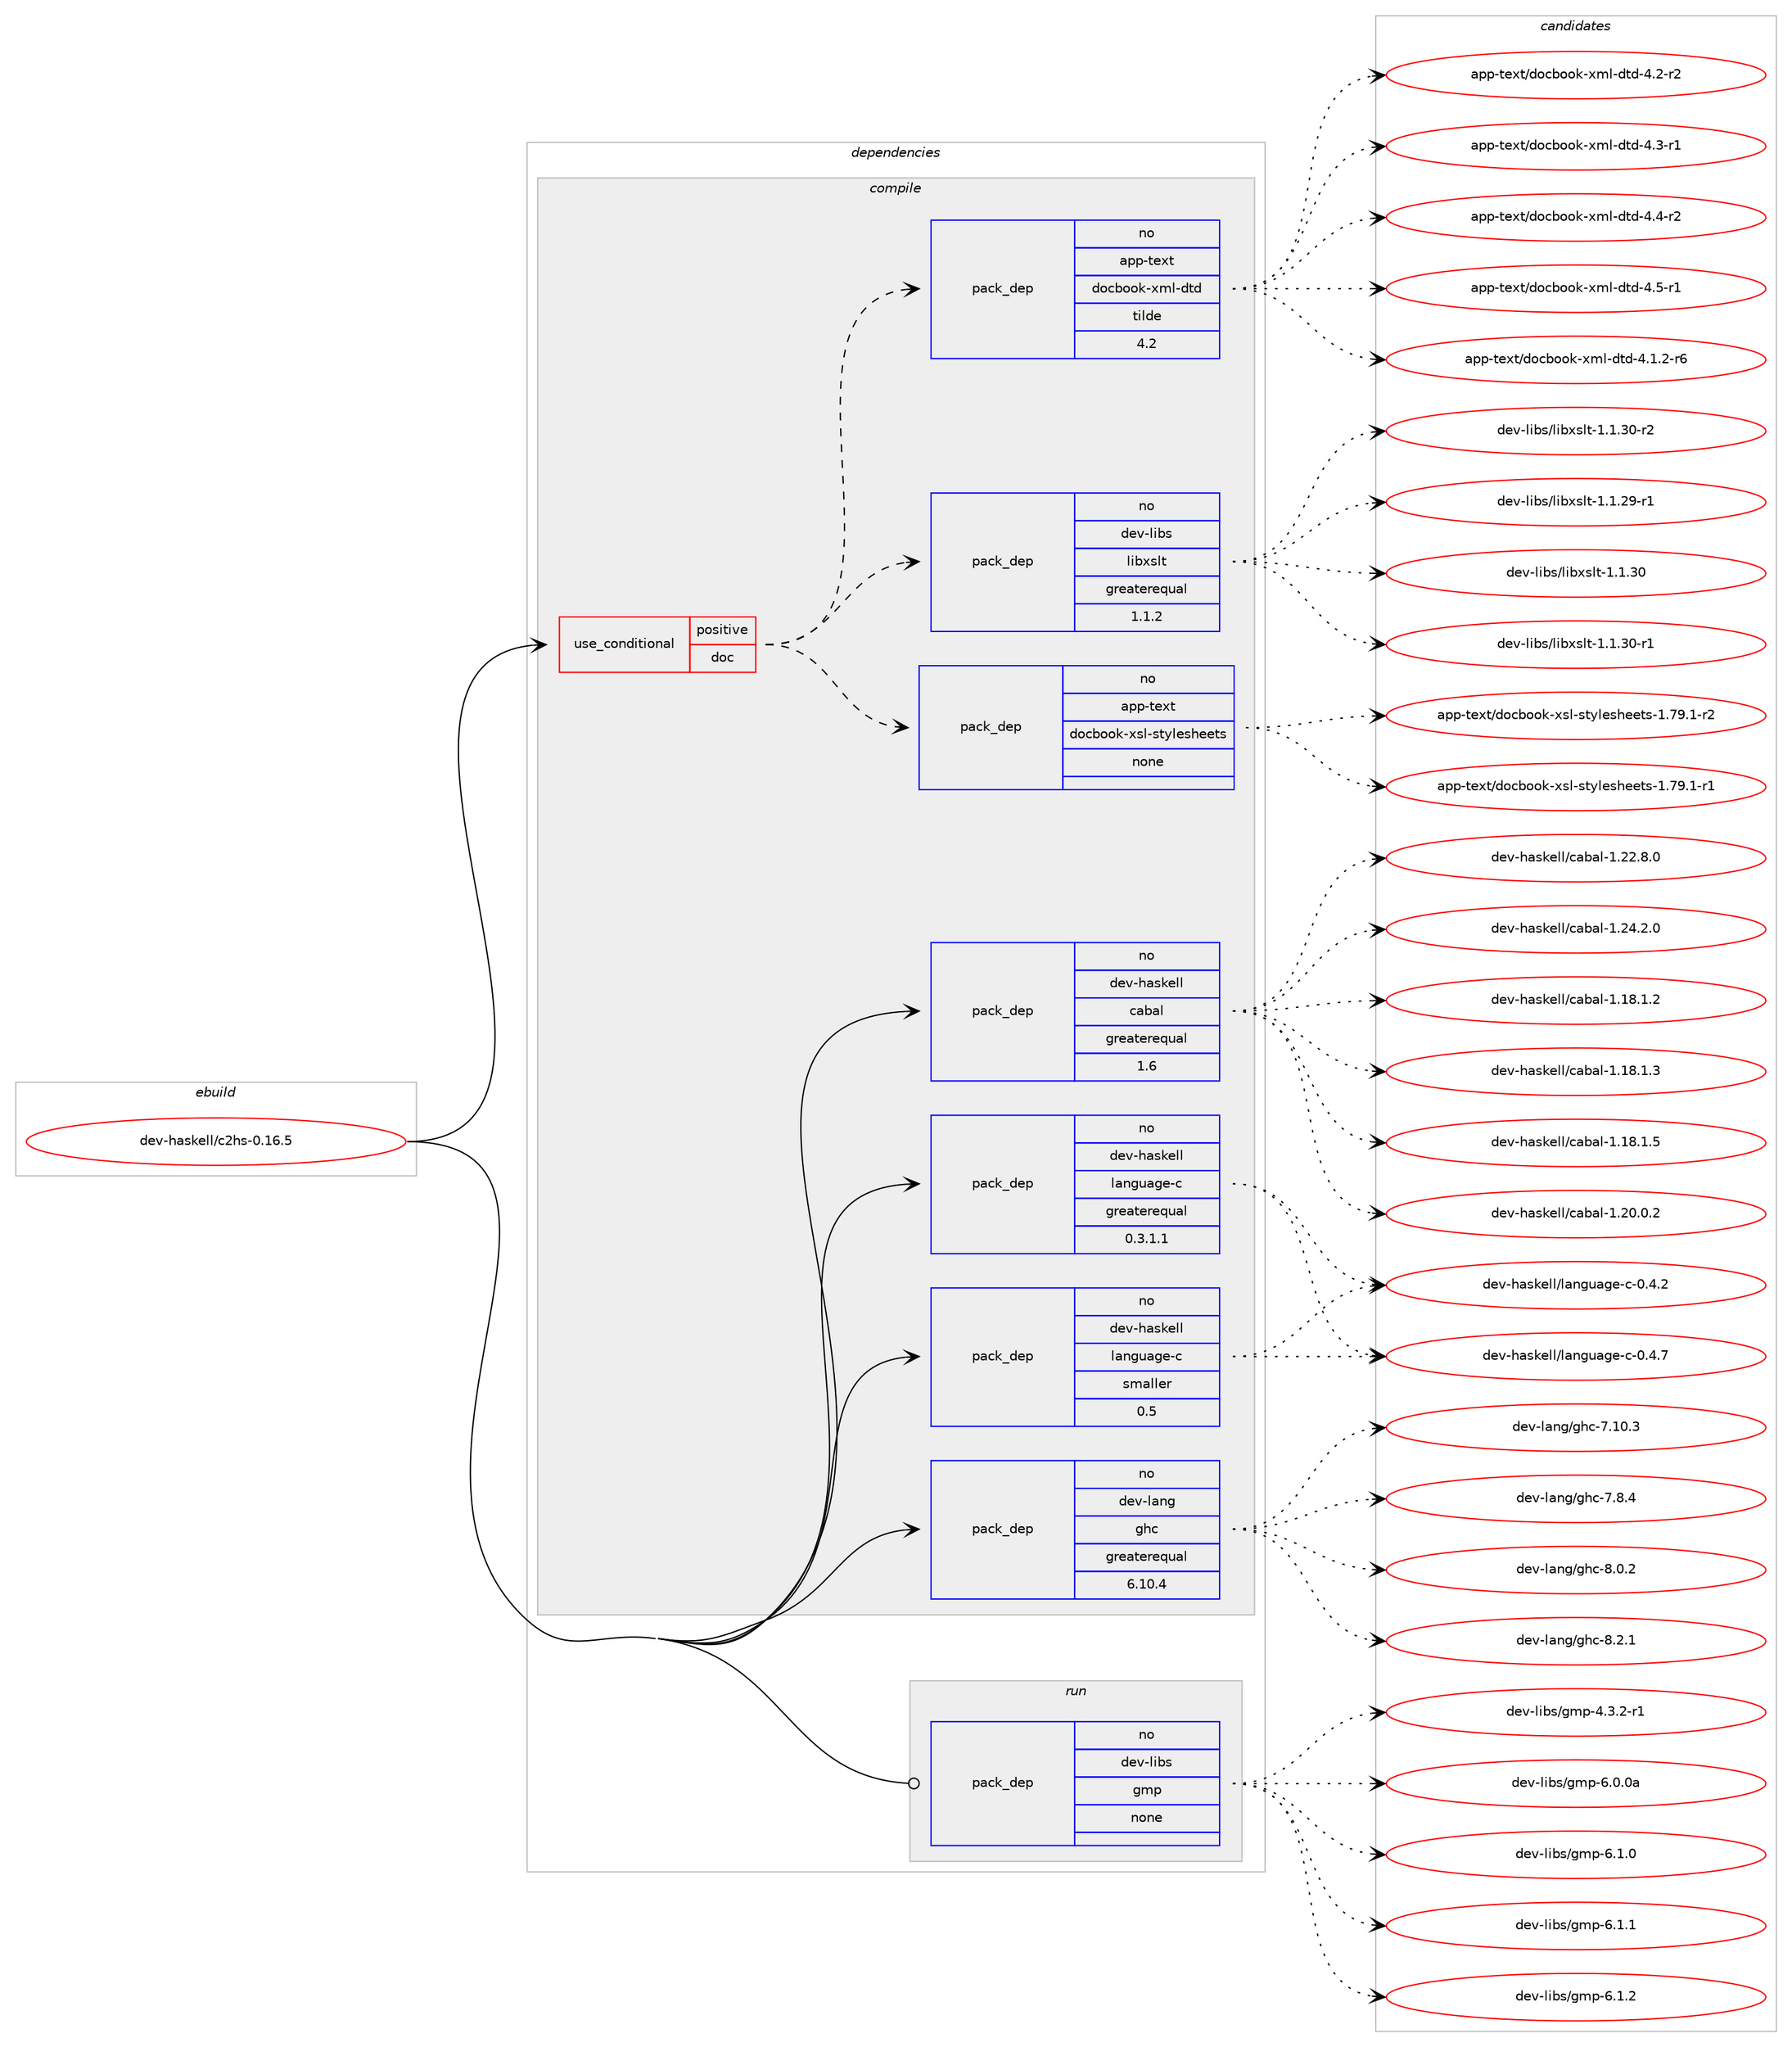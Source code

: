 digraph prolog {

# *************
# Graph options
# *************

newrank=true;
concentrate=true;
compound=true;
graph [rankdir=LR,fontname=Helvetica,fontsize=10,ranksep=1.5];#, ranksep=2.5, nodesep=0.2];
edge  [arrowhead=vee];
node  [fontname=Helvetica,fontsize=10];

# **********
# The ebuild
# **********

subgraph cluster_leftcol {
color=gray;
rank=same;
label=<<i>ebuild</i>>;
id [label="dev-haskell/c2hs-0.16.5", color=red, width=4, href="../dev-haskell/c2hs-0.16.5.svg"];
}

# ****************
# The dependencies
# ****************

subgraph cluster_midcol {
color=gray;
label=<<i>dependencies</i>>;
subgraph cluster_compile {
fillcolor="#eeeeee";
style=filled;
label=<<i>compile</i>>;
subgraph cond18172 {
dependency75992 [label=<<TABLE BORDER="0" CELLBORDER="1" CELLSPACING="0" CELLPADDING="4"><TR><TD ROWSPAN="3" CELLPADDING="10">use_conditional</TD></TR><TR><TD>positive</TD></TR><TR><TD>doc</TD></TR></TABLE>>, shape=none, color=red];
subgraph pack56053 {
dependency75993 [label=<<TABLE BORDER="0" CELLBORDER="1" CELLSPACING="0" CELLPADDING="4" WIDTH="220"><TR><TD ROWSPAN="6" CELLPADDING="30">pack_dep</TD></TR><TR><TD WIDTH="110">no</TD></TR><TR><TD>app-text</TD></TR><TR><TD>docbook-xml-dtd</TD></TR><TR><TD>tilde</TD></TR><TR><TD>4.2</TD></TR></TABLE>>, shape=none, color=blue];
}
dependency75992:e -> dependency75993:w [weight=20,style="dashed",arrowhead="vee"];
subgraph pack56054 {
dependency75994 [label=<<TABLE BORDER="0" CELLBORDER="1" CELLSPACING="0" CELLPADDING="4" WIDTH="220"><TR><TD ROWSPAN="6" CELLPADDING="30">pack_dep</TD></TR><TR><TD WIDTH="110">no</TD></TR><TR><TD>app-text</TD></TR><TR><TD>docbook-xsl-stylesheets</TD></TR><TR><TD>none</TD></TR><TR><TD></TD></TR></TABLE>>, shape=none, color=blue];
}
dependency75992:e -> dependency75994:w [weight=20,style="dashed",arrowhead="vee"];
subgraph pack56055 {
dependency75995 [label=<<TABLE BORDER="0" CELLBORDER="1" CELLSPACING="0" CELLPADDING="4" WIDTH="220"><TR><TD ROWSPAN="6" CELLPADDING="30">pack_dep</TD></TR><TR><TD WIDTH="110">no</TD></TR><TR><TD>dev-libs</TD></TR><TR><TD>libxslt</TD></TR><TR><TD>greaterequal</TD></TR><TR><TD>1.1.2</TD></TR></TABLE>>, shape=none, color=blue];
}
dependency75992:e -> dependency75995:w [weight=20,style="dashed",arrowhead="vee"];
}
id:e -> dependency75992:w [weight=20,style="solid",arrowhead="vee"];
subgraph pack56056 {
dependency75996 [label=<<TABLE BORDER="0" CELLBORDER="1" CELLSPACING="0" CELLPADDING="4" WIDTH="220"><TR><TD ROWSPAN="6" CELLPADDING="30">pack_dep</TD></TR><TR><TD WIDTH="110">no</TD></TR><TR><TD>dev-haskell</TD></TR><TR><TD>cabal</TD></TR><TR><TD>greaterequal</TD></TR><TR><TD>1.6</TD></TR></TABLE>>, shape=none, color=blue];
}
id:e -> dependency75996:w [weight=20,style="solid",arrowhead="vee"];
subgraph pack56057 {
dependency75997 [label=<<TABLE BORDER="0" CELLBORDER="1" CELLSPACING="0" CELLPADDING="4" WIDTH="220"><TR><TD ROWSPAN="6" CELLPADDING="30">pack_dep</TD></TR><TR><TD WIDTH="110">no</TD></TR><TR><TD>dev-haskell</TD></TR><TR><TD>language-c</TD></TR><TR><TD>greaterequal</TD></TR><TR><TD>0.3.1.1</TD></TR></TABLE>>, shape=none, color=blue];
}
id:e -> dependency75997:w [weight=20,style="solid",arrowhead="vee"];
subgraph pack56058 {
dependency75998 [label=<<TABLE BORDER="0" CELLBORDER="1" CELLSPACING="0" CELLPADDING="4" WIDTH="220"><TR><TD ROWSPAN="6" CELLPADDING="30">pack_dep</TD></TR><TR><TD WIDTH="110">no</TD></TR><TR><TD>dev-haskell</TD></TR><TR><TD>language-c</TD></TR><TR><TD>smaller</TD></TR><TR><TD>0.5</TD></TR></TABLE>>, shape=none, color=blue];
}
id:e -> dependency75998:w [weight=20,style="solid",arrowhead="vee"];
subgraph pack56059 {
dependency75999 [label=<<TABLE BORDER="0" CELLBORDER="1" CELLSPACING="0" CELLPADDING="4" WIDTH="220"><TR><TD ROWSPAN="6" CELLPADDING="30">pack_dep</TD></TR><TR><TD WIDTH="110">no</TD></TR><TR><TD>dev-lang</TD></TR><TR><TD>ghc</TD></TR><TR><TD>greaterequal</TD></TR><TR><TD>6.10.4</TD></TR></TABLE>>, shape=none, color=blue];
}
id:e -> dependency75999:w [weight=20,style="solid",arrowhead="vee"];
}
subgraph cluster_compileandrun {
fillcolor="#eeeeee";
style=filled;
label=<<i>compile and run</i>>;
}
subgraph cluster_run {
fillcolor="#eeeeee";
style=filled;
label=<<i>run</i>>;
subgraph pack56060 {
dependency76000 [label=<<TABLE BORDER="0" CELLBORDER="1" CELLSPACING="0" CELLPADDING="4" WIDTH="220"><TR><TD ROWSPAN="6" CELLPADDING="30">pack_dep</TD></TR><TR><TD WIDTH="110">no</TD></TR><TR><TD>dev-libs</TD></TR><TR><TD>gmp</TD></TR><TR><TD>none</TD></TR><TR><TD></TD></TR></TABLE>>, shape=none, color=blue];
}
id:e -> dependency76000:w [weight=20,style="solid",arrowhead="odot"];
}
}

# **************
# The candidates
# **************

subgraph cluster_choices {
rank=same;
color=gray;
label=<<i>candidates</i>>;

subgraph choice56053 {
color=black;
nodesep=1;
choice971121124511610112011647100111999811111110745120109108451001161004552464946504511454 [label="app-text/docbook-xml-dtd-4.1.2-r6", color=red, width=4,href="../app-text/docbook-xml-dtd-4.1.2-r6.svg"];
choice97112112451161011201164710011199981111111074512010910845100116100455246504511450 [label="app-text/docbook-xml-dtd-4.2-r2", color=red, width=4,href="../app-text/docbook-xml-dtd-4.2-r2.svg"];
choice97112112451161011201164710011199981111111074512010910845100116100455246514511449 [label="app-text/docbook-xml-dtd-4.3-r1", color=red, width=4,href="../app-text/docbook-xml-dtd-4.3-r1.svg"];
choice97112112451161011201164710011199981111111074512010910845100116100455246524511450 [label="app-text/docbook-xml-dtd-4.4-r2", color=red, width=4,href="../app-text/docbook-xml-dtd-4.4-r2.svg"];
choice97112112451161011201164710011199981111111074512010910845100116100455246534511449 [label="app-text/docbook-xml-dtd-4.5-r1", color=red, width=4,href="../app-text/docbook-xml-dtd-4.5-r1.svg"];
dependency75993:e -> choice971121124511610112011647100111999811111110745120109108451001161004552464946504511454:w [style=dotted,weight="100"];
dependency75993:e -> choice97112112451161011201164710011199981111111074512010910845100116100455246504511450:w [style=dotted,weight="100"];
dependency75993:e -> choice97112112451161011201164710011199981111111074512010910845100116100455246514511449:w [style=dotted,weight="100"];
dependency75993:e -> choice97112112451161011201164710011199981111111074512010910845100116100455246524511450:w [style=dotted,weight="100"];
dependency75993:e -> choice97112112451161011201164710011199981111111074512010910845100116100455246534511449:w [style=dotted,weight="100"];
}
subgraph choice56054 {
color=black;
nodesep=1;
choice97112112451161011201164710011199981111111074512011510845115116121108101115104101101116115454946555746494511449 [label="app-text/docbook-xsl-stylesheets-1.79.1-r1", color=red, width=4,href="../app-text/docbook-xsl-stylesheets-1.79.1-r1.svg"];
choice97112112451161011201164710011199981111111074512011510845115116121108101115104101101116115454946555746494511450 [label="app-text/docbook-xsl-stylesheets-1.79.1-r2", color=red, width=4,href="../app-text/docbook-xsl-stylesheets-1.79.1-r2.svg"];
dependency75994:e -> choice97112112451161011201164710011199981111111074512011510845115116121108101115104101101116115454946555746494511449:w [style=dotted,weight="100"];
dependency75994:e -> choice97112112451161011201164710011199981111111074512011510845115116121108101115104101101116115454946555746494511450:w [style=dotted,weight="100"];
}
subgraph choice56055 {
color=black;
nodesep=1;
choice10010111845108105981154710810598120115108116454946494650574511449 [label="dev-libs/libxslt-1.1.29-r1", color=red, width=4,href="../dev-libs/libxslt-1.1.29-r1.svg"];
choice1001011184510810598115471081059812011510811645494649465148 [label="dev-libs/libxslt-1.1.30", color=red, width=4,href="../dev-libs/libxslt-1.1.30.svg"];
choice10010111845108105981154710810598120115108116454946494651484511449 [label="dev-libs/libxslt-1.1.30-r1", color=red, width=4,href="../dev-libs/libxslt-1.1.30-r1.svg"];
choice10010111845108105981154710810598120115108116454946494651484511450 [label="dev-libs/libxslt-1.1.30-r2", color=red, width=4,href="../dev-libs/libxslt-1.1.30-r2.svg"];
dependency75995:e -> choice10010111845108105981154710810598120115108116454946494650574511449:w [style=dotted,weight="100"];
dependency75995:e -> choice1001011184510810598115471081059812011510811645494649465148:w [style=dotted,weight="100"];
dependency75995:e -> choice10010111845108105981154710810598120115108116454946494651484511449:w [style=dotted,weight="100"];
dependency75995:e -> choice10010111845108105981154710810598120115108116454946494651484511450:w [style=dotted,weight="100"];
}
subgraph choice56056 {
color=black;
nodesep=1;
choice10010111845104971151071011081084799979897108454946495646494650 [label="dev-haskell/cabal-1.18.1.2", color=red, width=4,href="../dev-haskell/cabal-1.18.1.2.svg"];
choice10010111845104971151071011081084799979897108454946495646494651 [label="dev-haskell/cabal-1.18.1.3", color=red, width=4,href="../dev-haskell/cabal-1.18.1.3.svg"];
choice10010111845104971151071011081084799979897108454946495646494653 [label="dev-haskell/cabal-1.18.1.5", color=red, width=4,href="../dev-haskell/cabal-1.18.1.5.svg"];
choice10010111845104971151071011081084799979897108454946504846484650 [label="dev-haskell/cabal-1.20.0.2", color=red, width=4,href="../dev-haskell/cabal-1.20.0.2.svg"];
choice10010111845104971151071011081084799979897108454946505046564648 [label="dev-haskell/cabal-1.22.8.0", color=red, width=4,href="../dev-haskell/cabal-1.22.8.0.svg"];
choice10010111845104971151071011081084799979897108454946505246504648 [label="dev-haskell/cabal-1.24.2.0", color=red, width=4,href="../dev-haskell/cabal-1.24.2.0.svg"];
dependency75996:e -> choice10010111845104971151071011081084799979897108454946495646494650:w [style=dotted,weight="100"];
dependency75996:e -> choice10010111845104971151071011081084799979897108454946495646494651:w [style=dotted,weight="100"];
dependency75996:e -> choice10010111845104971151071011081084799979897108454946495646494653:w [style=dotted,weight="100"];
dependency75996:e -> choice10010111845104971151071011081084799979897108454946504846484650:w [style=dotted,weight="100"];
dependency75996:e -> choice10010111845104971151071011081084799979897108454946505046564648:w [style=dotted,weight="100"];
dependency75996:e -> choice10010111845104971151071011081084799979897108454946505246504648:w [style=dotted,weight="100"];
}
subgraph choice56057 {
color=black;
nodesep=1;
choice10010111845104971151071011081084710897110103117971031014599454846524650 [label="dev-haskell/language-c-0.4.2", color=red, width=4,href="../dev-haskell/language-c-0.4.2.svg"];
choice10010111845104971151071011081084710897110103117971031014599454846524655 [label="dev-haskell/language-c-0.4.7", color=red, width=4,href="../dev-haskell/language-c-0.4.7.svg"];
dependency75997:e -> choice10010111845104971151071011081084710897110103117971031014599454846524650:w [style=dotted,weight="100"];
dependency75997:e -> choice10010111845104971151071011081084710897110103117971031014599454846524655:w [style=dotted,weight="100"];
}
subgraph choice56058 {
color=black;
nodesep=1;
choice10010111845104971151071011081084710897110103117971031014599454846524650 [label="dev-haskell/language-c-0.4.2", color=red, width=4,href="../dev-haskell/language-c-0.4.2.svg"];
choice10010111845104971151071011081084710897110103117971031014599454846524655 [label="dev-haskell/language-c-0.4.7", color=red, width=4,href="../dev-haskell/language-c-0.4.7.svg"];
dependency75998:e -> choice10010111845104971151071011081084710897110103117971031014599454846524650:w [style=dotted,weight="100"];
dependency75998:e -> choice10010111845104971151071011081084710897110103117971031014599454846524655:w [style=dotted,weight="100"];
}
subgraph choice56059 {
color=black;
nodesep=1;
choice1001011184510897110103471031049945554649484651 [label="dev-lang/ghc-7.10.3", color=red, width=4,href="../dev-lang/ghc-7.10.3.svg"];
choice10010111845108971101034710310499455546564652 [label="dev-lang/ghc-7.8.4", color=red, width=4,href="../dev-lang/ghc-7.8.4.svg"];
choice10010111845108971101034710310499455646484650 [label="dev-lang/ghc-8.0.2", color=red, width=4,href="../dev-lang/ghc-8.0.2.svg"];
choice10010111845108971101034710310499455646504649 [label="dev-lang/ghc-8.2.1", color=red, width=4,href="../dev-lang/ghc-8.2.1.svg"];
dependency75999:e -> choice1001011184510897110103471031049945554649484651:w [style=dotted,weight="100"];
dependency75999:e -> choice10010111845108971101034710310499455546564652:w [style=dotted,weight="100"];
dependency75999:e -> choice10010111845108971101034710310499455646484650:w [style=dotted,weight="100"];
dependency75999:e -> choice10010111845108971101034710310499455646504649:w [style=dotted,weight="100"];
}
subgraph choice56060 {
color=black;
nodesep=1;
choice1001011184510810598115471031091124552465146504511449 [label="dev-libs/gmp-4.3.2-r1", color=red, width=4,href="../dev-libs/gmp-4.3.2-r1.svg"];
choice10010111845108105981154710310911245544648464897 [label="dev-libs/gmp-6.0.0a", color=red, width=4,href="../dev-libs/gmp-6.0.0a.svg"];
choice100101118451081059811547103109112455446494648 [label="dev-libs/gmp-6.1.0", color=red, width=4,href="../dev-libs/gmp-6.1.0.svg"];
choice100101118451081059811547103109112455446494649 [label="dev-libs/gmp-6.1.1", color=red, width=4,href="../dev-libs/gmp-6.1.1.svg"];
choice100101118451081059811547103109112455446494650 [label="dev-libs/gmp-6.1.2", color=red, width=4,href="../dev-libs/gmp-6.1.2.svg"];
dependency76000:e -> choice1001011184510810598115471031091124552465146504511449:w [style=dotted,weight="100"];
dependency76000:e -> choice10010111845108105981154710310911245544648464897:w [style=dotted,weight="100"];
dependency76000:e -> choice100101118451081059811547103109112455446494648:w [style=dotted,weight="100"];
dependency76000:e -> choice100101118451081059811547103109112455446494649:w [style=dotted,weight="100"];
dependency76000:e -> choice100101118451081059811547103109112455446494650:w [style=dotted,weight="100"];
}
}

}

